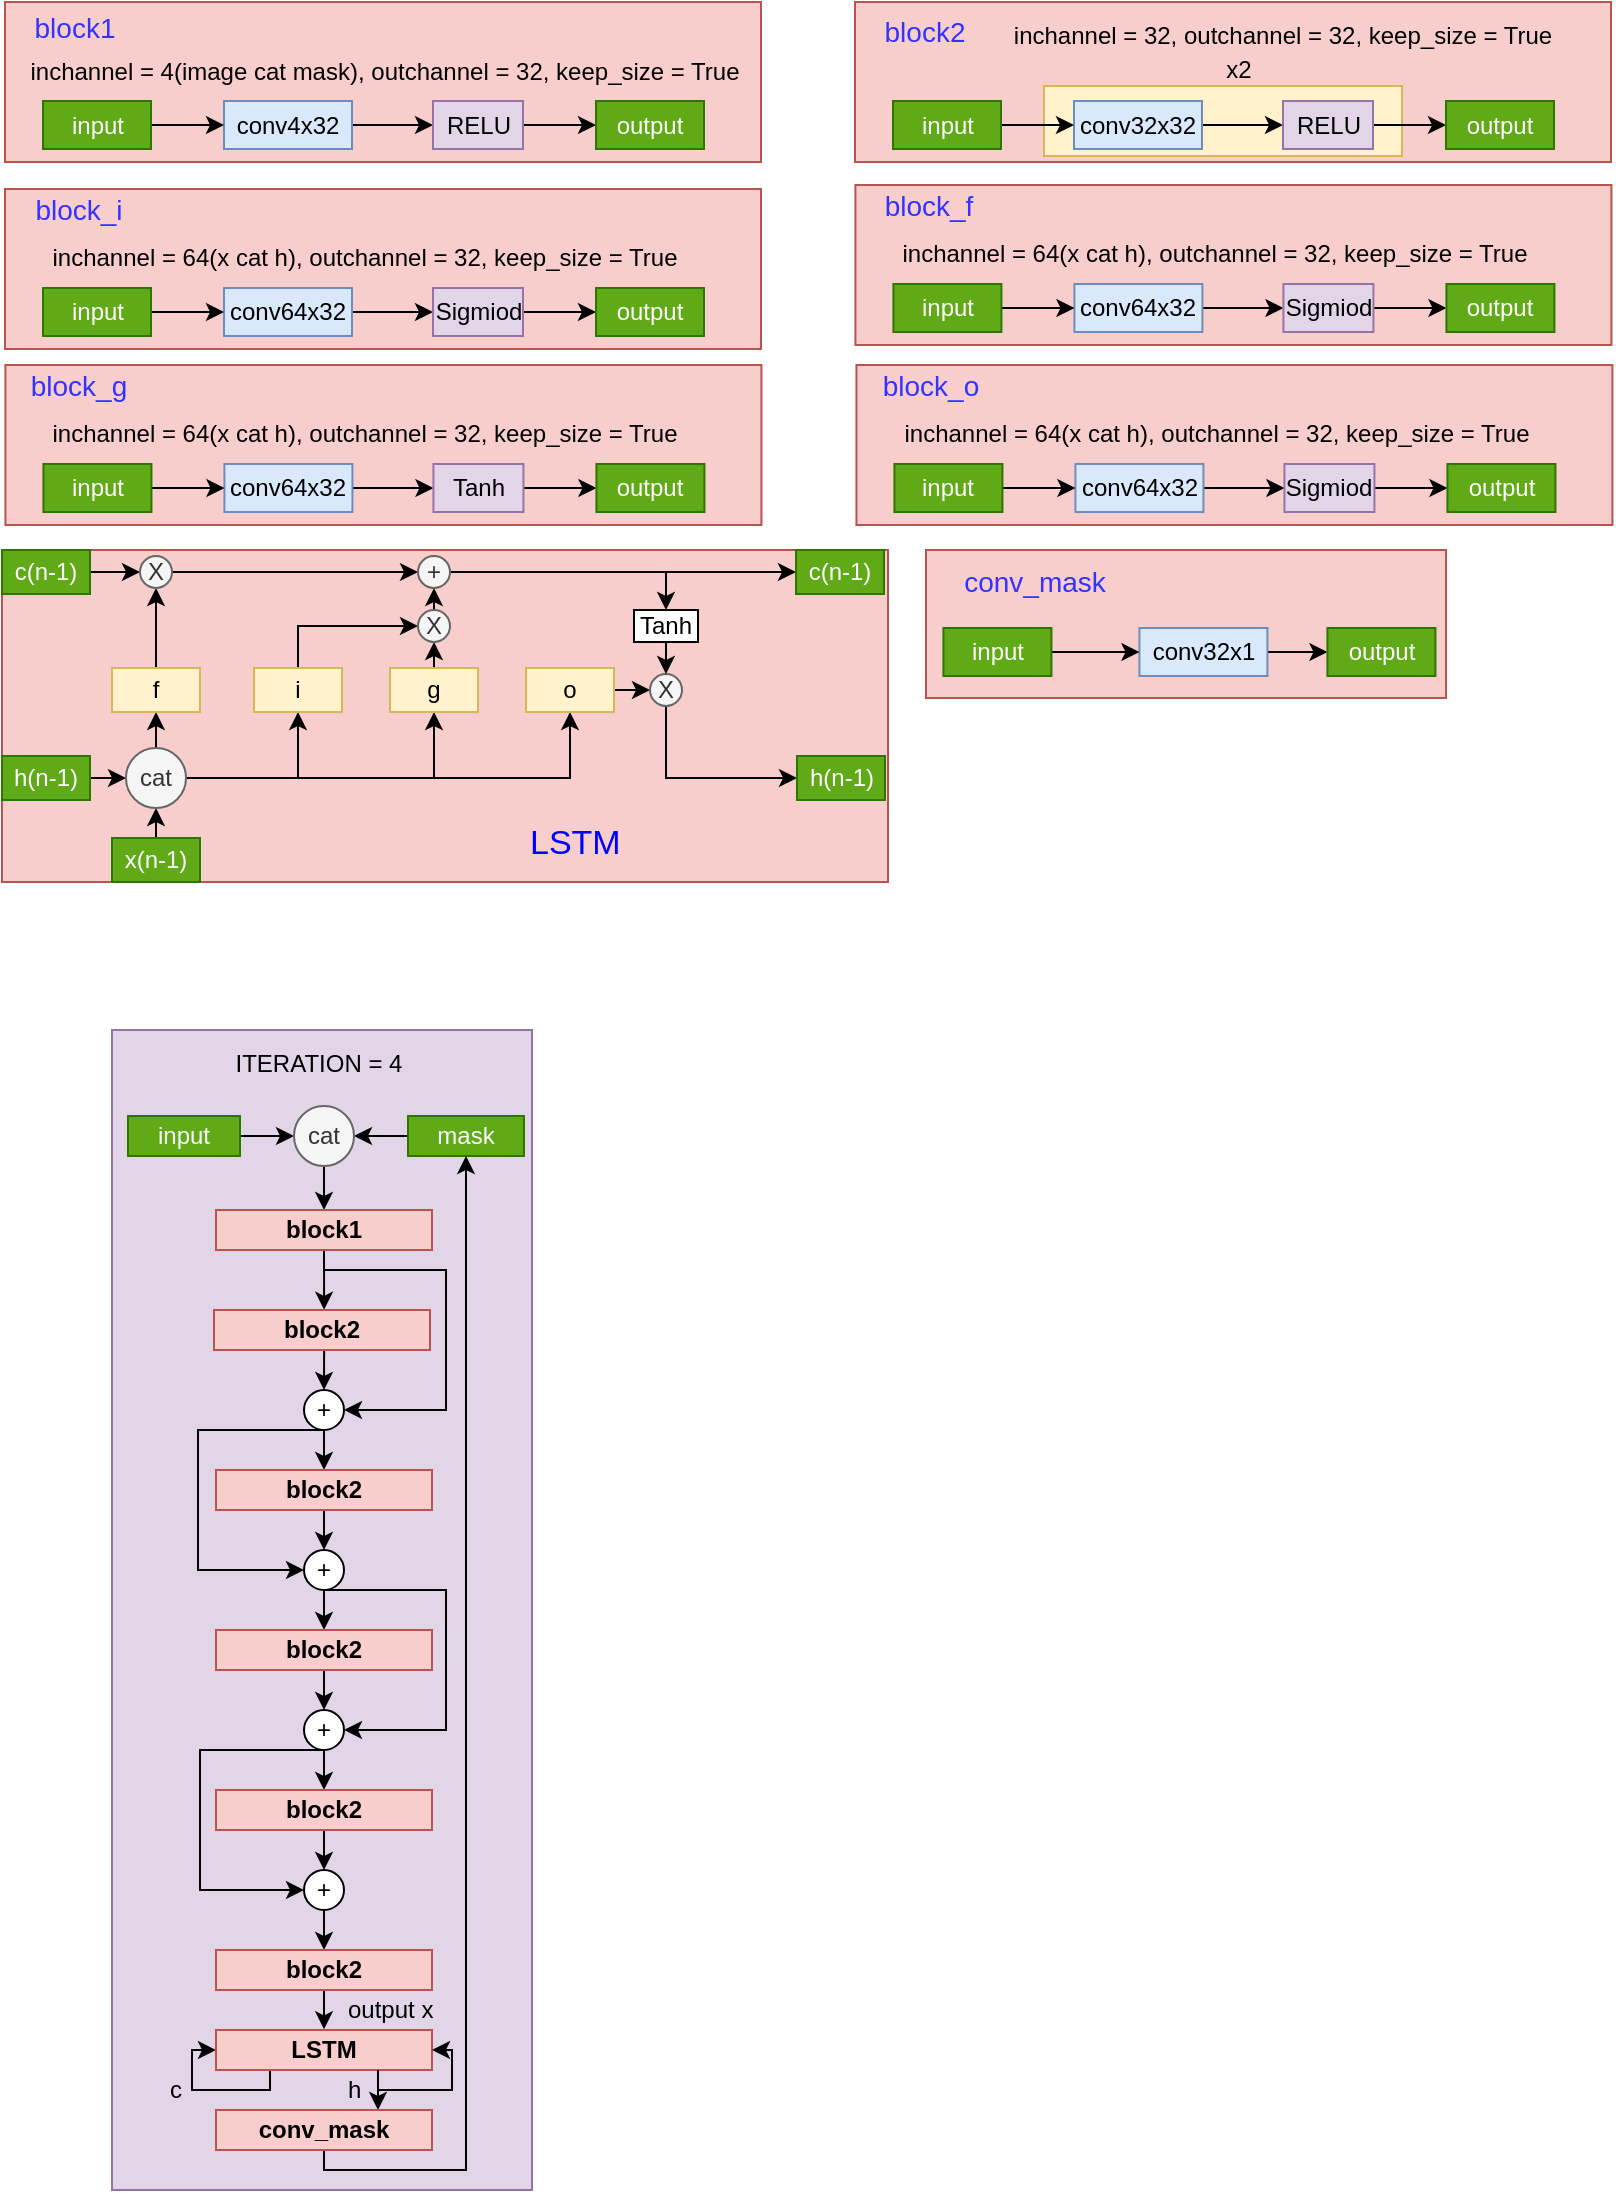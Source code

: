 <mxfile version="10.6.5" type="device"><diagram id="AkmVpFdeQdJ9Oc2qJVbx" name="Page-1"><mxGraphModel dx="978" dy="574" grid="1" gridSize="10" guides="1" tooltips="1" connect="1" arrows="1" fold="1" page="1" pageScale="1" pageWidth="827" pageHeight="1169" math="0" shadow="0"><root><mxCell id="0"/><mxCell id="1" parent="0"/><mxCell id="1NcVT73g2k95CHT7uFsf-408" value="" style="rounded=0;whiteSpace=wrap;html=1;fillColor=#e1d5e7;strokeColor=#9673a6;" vertex="1" parent="1"><mxGeometry x="63" y="520" width="210" height="580" as="geometry"/></mxCell><mxCell id="1NcVT73g2k95CHT7uFsf-97" value="" style="rounded=0;whiteSpace=wrap;html=1;fillColor=#f8cecc;strokeColor=#b85450;" vertex="1" parent="1"><mxGeometry x="434.5" y="6" width="378" height="80" as="geometry"/></mxCell><mxCell id="1NcVT73g2k95CHT7uFsf-107" value="" style="rounded=0;whiteSpace=wrap;html=1;fillColor=#fff2cc;strokeColor=#d6b656;" vertex="1" parent="1"><mxGeometry x="529" y="48" width="179" height="35" as="geometry"/></mxCell><mxCell id="1NcVT73g2k95CHT7uFsf-9" value="" style="rounded=0;whiteSpace=wrap;html=1;fillColor=#f8cecc;strokeColor=#b85450;" vertex="1" parent="1"><mxGeometry x="9.5" y="6" width="378" height="80" as="geometry"/></mxCell><mxCell id="1NcVT73g2k95CHT7uFsf-96" style="edgeStyle=orthogonalEdgeStyle;rounded=0;orthogonalLoop=1;jettySize=auto;html=1;exitX=1;exitY=0.5;exitDx=0;exitDy=0;entryX=0;entryY=0.5;entryDx=0;entryDy=0;" edge="1" parent="1" source="1NcVT73g2k95CHT7uFsf-2" target="1NcVT73g2k95CHT7uFsf-3"><mxGeometry relative="1" as="geometry"/></mxCell><mxCell id="1NcVT73g2k95CHT7uFsf-2" value="conv4x32" style="rounded=0;whiteSpace=wrap;html=1;fillColor=#dae8fc;strokeColor=#6c8ebf;" vertex="1" parent="1"><mxGeometry x="119" y="55.5" width="64" height="24" as="geometry"/></mxCell><mxCell id="1NcVT73g2k95CHT7uFsf-94" style="edgeStyle=orthogonalEdgeStyle;rounded=0;orthogonalLoop=1;jettySize=auto;html=1;exitX=1;exitY=0.5;exitDx=0;exitDy=0;entryX=0;entryY=0.5;entryDx=0;entryDy=0;" edge="1" parent="1" source="1NcVT73g2k95CHT7uFsf-3" target="1NcVT73g2k95CHT7uFsf-93"><mxGeometry relative="1" as="geometry"/></mxCell><mxCell id="1NcVT73g2k95CHT7uFsf-3" value="RELU" style="rounded=0;whiteSpace=wrap;html=1;fillColor=#e1d5e7;strokeColor=#9673a6;" vertex="1" parent="1"><mxGeometry x="223.5" y="55.5" width="45" height="24" as="geometry"/></mxCell><mxCell id="1NcVT73g2k95CHT7uFsf-6" style="edgeStyle=orthogonalEdgeStyle;rounded=0;orthogonalLoop=1;jettySize=auto;html=1;exitX=1;exitY=0.5;exitDx=0;exitDy=0;entryX=0;entryY=0.5;entryDx=0;entryDy=0;" edge="1" parent="1" source="1NcVT73g2k95CHT7uFsf-4" target="1NcVT73g2k95CHT7uFsf-2"><mxGeometry relative="1" as="geometry"/></mxCell><mxCell id="1NcVT73g2k95CHT7uFsf-4" value="input" style="rounded=0;whiteSpace=wrap;html=1;fillColor=#60a917;strokeColor=#2D7600;fontColor=#ffffff;" vertex="1" parent="1"><mxGeometry x="28.5" y="55.5" width="54" height="24" as="geometry"/></mxCell><mxCell id="1NcVT73g2k95CHT7uFsf-10" value="inchannel = 4(image cat mask), outchannel = 32, keep_size = True" style="text;html=1;resizable=0;autosize=1;align=center;verticalAlign=middle;points=[];fillColor=none;strokeColor=none;rounded=0;" vertex="1" parent="1"><mxGeometry x="13.5" y="30.5" width="370" height="20" as="geometry"/></mxCell><mxCell id="1NcVT73g2k95CHT7uFsf-11" value="&lt;font style=&quot;font-size: 14px&quot; color=&quot;#3333ff&quot;&gt;block1&lt;/font&gt;" style="text;html=1;resizable=0;autosize=1;align=center;verticalAlign=middle;points=[];fillColor=none;strokeColor=none;rounded=0;" vertex="1" parent="1"><mxGeometry x="13.5" y="9" width="60" height="20" as="geometry"/></mxCell><mxCell id="1NcVT73g2k95CHT7uFsf-38" value="inchannel = 32, outchannel = 32, keep_size = True" style="text;html=1;resizable=0;autosize=1;align=center;verticalAlign=middle;points=[];fillColor=none;strokeColor=none;rounded=0;" vertex="1" parent="1"><mxGeometry x="507.5" y="12.5" width="280" height="20" as="geometry"/></mxCell><mxCell id="1NcVT73g2k95CHT7uFsf-49" style="edgeStyle=orthogonalEdgeStyle;rounded=0;orthogonalLoop=1;jettySize=auto;html=1;exitX=1;exitY=0.5;exitDx=0;exitDy=0;entryX=0;entryY=0.5;entryDx=0;entryDy=0;" edge="1" parent="1" source="1NcVT73g2k95CHT7uFsf-39" target="1NcVT73g2k95CHT7uFsf-41"><mxGeometry relative="1" as="geometry"/></mxCell><mxCell id="1NcVT73g2k95CHT7uFsf-39" value="input" style="rounded=0;whiteSpace=wrap;html=1;fillColor=#60a917;strokeColor=#2D7600;fontColor=#ffffff;" vertex="1" parent="1"><mxGeometry x="71" y="563" width="56" height="20" as="geometry"/></mxCell><mxCell id="1NcVT73g2k95CHT7uFsf-50" style="edgeStyle=orthogonalEdgeStyle;rounded=0;orthogonalLoop=1;jettySize=auto;html=1;exitX=0;exitY=0.5;exitDx=0;exitDy=0;entryX=1;entryY=0.5;entryDx=0;entryDy=0;" edge="1" parent="1" source="1NcVT73g2k95CHT7uFsf-40" target="1NcVT73g2k95CHT7uFsf-41"><mxGeometry relative="1" as="geometry"/></mxCell><mxCell id="1NcVT73g2k95CHT7uFsf-40" value="mask" style="rounded=0;whiteSpace=wrap;html=1;fillColor=#60a917;strokeColor=#2D7600;fontColor=#ffffff;" vertex="1" parent="1"><mxGeometry x="211" y="563" width="58" height="20" as="geometry"/></mxCell><mxCell id="1NcVT73g2k95CHT7uFsf-164" style="edgeStyle=orthogonalEdgeStyle;rounded=0;orthogonalLoop=1;jettySize=auto;html=1;exitX=0.5;exitY=1;exitDx=0;exitDy=0;entryX=0.5;entryY=0;entryDx=0;entryDy=0;" edge="1" parent="1" source="1NcVT73g2k95CHT7uFsf-41" target="1NcVT73g2k95CHT7uFsf-389"><mxGeometry relative="1" as="geometry"><mxPoint x="169.056" y="611" as="targetPoint"/></mxGeometry></mxCell><mxCell id="1NcVT73g2k95CHT7uFsf-41" value="cat" style="ellipse;whiteSpace=wrap;html=1;aspect=fixed;fillColor=#f5f5f5;strokeColor=#666666;fontColor=#333333;" vertex="1" parent="1"><mxGeometry x="154" y="558" width="30" height="30" as="geometry"/></mxCell><mxCell id="1NcVT73g2k95CHT7uFsf-77" style="edgeStyle=orthogonalEdgeStyle;rounded=0;orthogonalLoop=1;jettySize=auto;html=1;entryX=0;entryY=0.5;entryDx=0;entryDy=0;" edge="1" parent="1" target="1NcVT73g2k95CHT7uFsf-67"><mxGeometry relative="1" as="geometry"><mxPoint x="169" y="720" as="sourcePoint"/><Array as="points"><mxPoint x="106" y="720"/><mxPoint x="106" y="790"/></Array></mxGeometry></mxCell><mxCell id="1NcVT73g2k95CHT7uFsf-202" style="edgeStyle=orthogonalEdgeStyle;rounded=0;orthogonalLoop=1;jettySize=auto;html=1;exitX=0.5;exitY=1;exitDx=0;exitDy=0;entryX=0.5;entryY=0;entryDx=0;entryDy=0;" edge="1" parent="1" source="1NcVT73g2k95CHT7uFsf-61"><mxGeometry relative="1" as="geometry"><mxPoint x="169" y="740" as="targetPoint"/><Array as="points"><mxPoint x="169" y="720"/><mxPoint x="169" y="720"/></Array></mxGeometry></mxCell><mxCell id="1NcVT73g2k95CHT7uFsf-61" value="+" style="ellipse;whiteSpace=wrap;html=1;aspect=fixed;" vertex="1" parent="1"><mxGeometry x="159" y="700" width="20" height="20" as="geometry"/></mxCell><mxCell id="1NcVT73g2k95CHT7uFsf-78" style="edgeStyle=orthogonalEdgeStyle;rounded=0;orthogonalLoop=1;jettySize=auto;html=1;entryX=1;entryY=0.5;entryDx=0;entryDy=0;" edge="1" parent="1" target="1NcVT73g2k95CHT7uFsf-74"><mxGeometry relative="1" as="geometry"><mxPoint x="169" y="810" as="sourcePoint"/><Array as="points"><mxPoint x="169" y="800"/><mxPoint x="230" y="800"/><mxPoint x="230" y="870"/></Array></mxGeometry></mxCell><mxCell id="1NcVT73g2k95CHT7uFsf-216" style="edgeStyle=orthogonalEdgeStyle;rounded=0;orthogonalLoop=1;jettySize=auto;html=1;exitX=0.5;exitY=1;exitDx=0;exitDy=0;entryX=0.5;entryY=0;entryDx=0;entryDy=0;" edge="1" parent="1" source="1NcVT73g2k95CHT7uFsf-67"><mxGeometry relative="1" as="geometry"><mxPoint x="169" y="820" as="targetPoint"/></mxGeometry></mxCell><mxCell id="1NcVT73g2k95CHT7uFsf-67" value="+" style="ellipse;whiteSpace=wrap;html=1;aspect=fixed;" vertex="1" parent="1"><mxGeometry x="159" y="780" width="20" height="20" as="geometry"/></mxCell><mxCell id="1NcVT73g2k95CHT7uFsf-83" style="edgeStyle=orthogonalEdgeStyle;rounded=0;orthogonalLoop=1;jettySize=auto;html=1;exitX=0.5;exitY=1;exitDx=0;exitDy=0;entryX=0;entryY=0.5;entryDx=0;entryDy=0;" edge="1" parent="1" source="1NcVT73g2k95CHT7uFsf-74" target="1NcVT73g2k95CHT7uFsf-81"><mxGeometry relative="1" as="geometry"><Array as="points"><mxPoint x="107" y="880"/><mxPoint x="107" y="950"/></Array></mxGeometry></mxCell><mxCell id="1NcVT73g2k95CHT7uFsf-230" style="edgeStyle=orthogonalEdgeStyle;rounded=0;orthogonalLoop=1;jettySize=auto;html=1;exitX=0.5;exitY=1;exitDx=0;exitDy=0;entryX=0.5;entryY=0;entryDx=0;entryDy=0;" edge="1" parent="1" source="1NcVT73g2k95CHT7uFsf-74"><mxGeometry relative="1" as="geometry"><mxPoint x="169" y="900" as="targetPoint"/></mxGeometry></mxCell><mxCell id="1NcVT73g2k95CHT7uFsf-74" value="+" style="ellipse;whiteSpace=wrap;html=1;aspect=fixed;" vertex="1" parent="1"><mxGeometry x="159" y="860" width="20" height="20" as="geometry"/></mxCell><mxCell id="1NcVT73g2k95CHT7uFsf-244" style="edgeStyle=orthogonalEdgeStyle;rounded=0;orthogonalLoop=1;jettySize=auto;html=1;exitX=0.5;exitY=1;exitDx=0;exitDy=0;entryX=0.5;entryY=0;entryDx=0;entryDy=0;" edge="1" parent="1" source="1NcVT73g2k95CHT7uFsf-81"><mxGeometry relative="1" as="geometry"><mxPoint x="169" y="980" as="targetPoint"/></mxGeometry></mxCell><mxCell id="1NcVT73g2k95CHT7uFsf-81" value="+" style="ellipse;whiteSpace=wrap;html=1;aspect=fixed;" vertex="1" parent="1"><mxGeometry x="159" y="940" width="20" height="20" as="geometry"/></mxCell><mxCell id="1NcVT73g2k95CHT7uFsf-84" value="" style="rounded=0;whiteSpace=wrap;html=1;fillColor=#f8cecc;strokeColor=#b85450;" vertex="1" parent="1"><mxGeometry x="8" y="280" width="443" height="166" as="geometry"/></mxCell><mxCell id="1NcVT73g2k95CHT7uFsf-266" style="edgeStyle=orthogonalEdgeStyle;rounded=0;orthogonalLoop=1;jettySize=auto;html=1;exitX=0.5;exitY=0;exitDx=0;exitDy=0;entryX=0.5;entryY=1;entryDx=0;entryDy=0;" edge="1" parent="1" source="1NcVT73g2k95CHT7uFsf-85" target="1NcVT73g2k95CHT7uFsf-264"><mxGeometry relative="1" as="geometry"/></mxCell><mxCell id="1NcVT73g2k95CHT7uFsf-85" value="x(n-1)" style="rounded=0;whiteSpace=wrap;html=1;fillColor=#60a917;strokeColor=#2D7600;fontColor=#ffffff;" vertex="1" parent="1"><mxGeometry x="63" y="424" width="44" height="22" as="geometry"/></mxCell><mxCell id="1NcVT73g2k95CHT7uFsf-265" style="edgeStyle=orthogonalEdgeStyle;rounded=0;orthogonalLoop=1;jettySize=auto;html=1;exitX=1;exitY=0.5;exitDx=0;exitDy=0;entryX=0;entryY=0.5;entryDx=0;entryDy=0;" edge="1" parent="1" source="1NcVT73g2k95CHT7uFsf-87" target="1NcVT73g2k95CHT7uFsf-264"><mxGeometry relative="1" as="geometry"/></mxCell><mxCell id="1NcVT73g2k95CHT7uFsf-87" value="h(n-1)" style="rounded=0;whiteSpace=wrap;html=1;fillColor=#60a917;strokeColor=#2D7600;fontColor=#ffffff;" vertex="1" parent="1"><mxGeometry x="8" y="383" width="44" height="22" as="geometry"/></mxCell><mxCell id="1NcVT73g2k95CHT7uFsf-91" value="x2" style="text;html=1;resizable=0;autosize=1;align=center;verticalAlign=middle;points=[];fillColor=none;strokeColor=none;rounded=0;" vertex="1" parent="1"><mxGeometry x="610.5" y="30.373" width="30" height="20" as="geometry"/></mxCell><mxCell id="1NcVT73g2k95CHT7uFsf-93" value="output" style="rounded=0;whiteSpace=wrap;html=1;fillColor=#60a917;strokeColor=#2D7600;fontColor=#ffffff;" vertex="1" parent="1"><mxGeometry x="305" y="55.5" width="54" height="24" as="geometry"/></mxCell><mxCell id="1NcVT73g2k95CHT7uFsf-98" style="edgeStyle=orthogonalEdgeStyle;rounded=0;orthogonalLoop=1;jettySize=auto;html=1;exitX=1;exitY=0.5;exitDx=0;exitDy=0;entryX=0;entryY=0.5;entryDx=0;entryDy=0;" edge="1" parent="1" source="1NcVT73g2k95CHT7uFsf-99" target="1NcVT73g2k95CHT7uFsf-101"><mxGeometry relative="1" as="geometry"/></mxCell><mxCell id="1NcVT73g2k95CHT7uFsf-99" value="conv32x32" style="rounded=0;whiteSpace=wrap;html=1;fillColor=#dae8fc;strokeColor=#6c8ebf;" vertex="1" parent="1"><mxGeometry x="544" y="55.5" width="64" height="24" as="geometry"/></mxCell><mxCell id="1NcVT73g2k95CHT7uFsf-100" style="edgeStyle=orthogonalEdgeStyle;rounded=0;orthogonalLoop=1;jettySize=auto;html=1;exitX=1;exitY=0.5;exitDx=0;exitDy=0;entryX=0;entryY=0.5;entryDx=0;entryDy=0;" edge="1" parent="1" source="1NcVT73g2k95CHT7uFsf-101" target="1NcVT73g2k95CHT7uFsf-106"><mxGeometry relative="1" as="geometry"/></mxCell><mxCell id="1NcVT73g2k95CHT7uFsf-101" value="RELU" style="rounded=0;whiteSpace=wrap;html=1;fillColor=#e1d5e7;strokeColor=#9673a6;" vertex="1" parent="1"><mxGeometry x="648.5" y="55.5" width="45" height="24" as="geometry"/></mxCell><mxCell id="1NcVT73g2k95CHT7uFsf-102" style="edgeStyle=orthogonalEdgeStyle;rounded=0;orthogonalLoop=1;jettySize=auto;html=1;exitX=1;exitY=0.5;exitDx=0;exitDy=0;entryX=0;entryY=0.5;entryDx=0;entryDy=0;" edge="1" parent="1" source="1NcVT73g2k95CHT7uFsf-103" target="1NcVT73g2k95CHT7uFsf-99"><mxGeometry relative="1" as="geometry"/></mxCell><mxCell id="1NcVT73g2k95CHT7uFsf-103" value="input" style="rounded=0;whiteSpace=wrap;html=1;fillColor=#60a917;strokeColor=#2D7600;fontColor=#ffffff;" vertex="1" parent="1"><mxGeometry x="453.5" y="55.5" width="54" height="24" as="geometry"/></mxCell><mxCell id="1NcVT73g2k95CHT7uFsf-105" value="&lt;font style=&quot;font-size: 14px&quot; color=&quot;#3333ff&quot;&gt;block2&lt;/font&gt;" style="text;html=1;resizable=0;autosize=1;align=center;verticalAlign=middle;points=[];fillColor=none;strokeColor=none;rounded=0;" vertex="1" parent="1"><mxGeometry x="438.5" y="10.5" width="60" height="20" as="geometry"/></mxCell><mxCell id="1NcVT73g2k95CHT7uFsf-106" value="output" style="rounded=0;whiteSpace=wrap;html=1;fillColor=#60a917;strokeColor=#2D7600;fontColor=#ffffff;" vertex="1" parent="1"><mxGeometry x="730" y="55.5" width="54" height="24" as="geometry"/></mxCell><mxCell id="1NcVT73g2k95CHT7uFsf-108" value="" style="rounded=0;whiteSpace=wrap;html=1;fillColor=#f8cecc;strokeColor=#b85450;" vertex="1" parent="1"><mxGeometry x="9.5" y="99.5" width="378" height="80" as="geometry"/></mxCell><mxCell id="1NcVT73g2k95CHT7uFsf-109" style="edgeStyle=orthogonalEdgeStyle;rounded=0;orthogonalLoop=1;jettySize=auto;html=1;exitX=1;exitY=0.5;exitDx=0;exitDy=0;entryX=0;entryY=0.5;entryDx=0;entryDy=0;" edge="1" parent="1" source="1NcVT73g2k95CHT7uFsf-110" target="1NcVT73g2k95CHT7uFsf-112"><mxGeometry relative="1" as="geometry"/></mxCell><mxCell id="1NcVT73g2k95CHT7uFsf-110" value="conv64x32" style="rounded=0;whiteSpace=wrap;html=1;fillColor=#dae8fc;strokeColor=#6c8ebf;" vertex="1" parent="1"><mxGeometry x="119" y="149" width="64" height="24" as="geometry"/></mxCell><mxCell id="1NcVT73g2k95CHT7uFsf-111" style="edgeStyle=orthogonalEdgeStyle;rounded=0;orthogonalLoop=1;jettySize=auto;html=1;exitX=1;exitY=0.5;exitDx=0;exitDy=0;entryX=0;entryY=0.5;entryDx=0;entryDy=0;" edge="1" parent="1" source="1NcVT73g2k95CHT7uFsf-112" target="1NcVT73g2k95CHT7uFsf-117"><mxGeometry relative="1" as="geometry"/></mxCell><mxCell id="1NcVT73g2k95CHT7uFsf-112" value="Sigmiod" style="rounded=0;whiteSpace=wrap;html=1;fillColor=#e1d5e7;strokeColor=#9673a6;" vertex="1" parent="1"><mxGeometry x="223.5" y="149" width="45" height="24" as="geometry"/></mxCell><mxCell id="1NcVT73g2k95CHT7uFsf-113" style="edgeStyle=orthogonalEdgeStyle;rounded=0;orthogonalLoop=1;jettySize=auto;html=1;exitX=1;exitY=0.5;exitDx=0;exitDy=0;entryX=0;entryY=0.5;entryDx=0;entryDy=0;" edge="1" parent="1" source="1NcVT73g2k95CHT7uFsf-114" target="1NcVT73g2k95CHT7uFsf-110"><mxGeometry relative="1" as="geometry"/></mxCell><mxCell id="1NcVT73g2k95CHT7uFsf-114" value="input" style="rounded=0;whiteSpace=wrap;html=1;fillColor=#60a917;strokeColor=#2D7600;fontColor=#ffffff;" vertex="1" parent="1"><mxGeometry x="28.5" y="149" width="54" height="24" as="geometry"/></mxCell><mxCell id="1NcVT73g2k95CHT7uFsf-115" value="inchannel = 64(x cat h), outchannel = 32, keep_size = True" style="text;html=1;resizable=0;autosize=1;align=center;verticalAlign=middle;points=[];fillColor=none;strokeColor=none;rounded=0;" vertex="1" parent="1"><mxGeometry x="24" y="124" width="330" height="20" as="geometry"/></mxCell><mxCell id="1NcVT73g2k95CHT7uFsf-116" value="&lt;font color=&quot;#3333ff&quot;&gt;&lt;span style=&quot;font-size: 14px&quot;&gt;block_i&lt;/span&gt;&lt;/font&gt;" style="text;html=1;resizable=0;autosize=1;align=center;verticalAlign=middle;points=[];fillColor=none;strokeColor=none;rounded=0;" vertex="1" parent="1"><mxGeometry x="16" y="99.5" width="60" height="20" as="geometry"/></mxCell><mxCell id="1NcVT73g2k95CHT7uFsf-117" value="output" style="rounded=0;whiteSpace=wrap;html=1;fillColor=#60a917;strokeColor=#2D7600;fontColor=#ffffff;" vertex="1" parent="1"><mxGeometry x="305" y="149" width="54" height="24" as="geometry"/></mxCell><mxCell id="1NcVT73g2k95CHT7uFsf-118" value="" style="rounded=0;whiteSpace=wrap;html=1;fillColor=#f8cecc;strokeColor=#b85450;" vertex="1" parent="1"><mxGeometry x="434.713" y="97.5" width="378" height="80" as="geometry"/></mxCell><mxCell id="1NcVT73g2k95CHT7uFsf-119" style="edgeStyle=orthogonalEdgeStyle;rounded=0;orthogonalLoop=1;jettySize=auto;html=1;exitX=1;exitY=0.5;exitDx=0;exitDy=0;entryX=0;entryY=0.5;entryDx=0;entryDy=0;" edge="1" parent="1" source="1NcVT73g2k95CHT7uFsf-120" target="1NcVT73g2k95CHT7uFsf-122"><mxGeometry relative="1" as="geometry"/></mxCell><mxCell id="1NcVT73g2k95CHT7uFsf-120" value="conv64x32" style="rounded=0;whiteSpace=wrap;html=1;fillColor=#dae8fc;strokeColor=#6c8ebf;" vertex="1" parent="1"><mxGeometry x="544.213" y="147" width="64" height="24" as="geometry"/></mxCell><mxCell id="1NcVT73g2k95CHT7uFsf-121" style="edgeStyle=orthogonalEdgeStyle;rounded=0;orthogonalLoop=1;jettySize=auto;html=1;exitX=1;exitY=0.5;exitDx=0;exitDy=0;entryX=0;entryY=0.5;entryDx=0;entryDy=0;" edge="1" parent="1" source="1NcVT73g2k95CHT7uFsf-122" target="1NcVT73g2k95CHT7uFsf-127"><mxGeometry relative="1" as="geometry"/></mxCell><mxCell id="1NcVT73g2k95CHT7uFsf-122" value="Sigmiod" style="rounded=0;whiteSpace=wrap;html=1;fillColor=#e1d5e7;strokeColor=#9673a6;" vertex="1" parent="1"><mxGeometry x="648.713" y="147" width="45" height="24" as="geometry"/></mxCell><mxCell id="1NcVT73g2k95CHT7uFsf-123" style="edgeStyle=orthogonalEdgeStyle;rounded=0;orthogonalLoop=1;jettySize=auto;html=1;exitX=1;exitY=0.5;exitDx=0;exitDy=0;entryX=0;entryY=0.5;entryDx=0;entryDy=0;" edge="1" parent="1" source="1NcVT73g2k95CHT7uFsf-124" target="1NcVT73g2k95CHT7uFsf-120"><mxGeometry relative="1" as="geometry"/></mxCell><mxCell id="1NcVT73g2k95CHT7uFsf-124" value="input" style="rounded=0;whiteSpace=wrap;html=1;fillColor=#60a917;strokeColor=#2D7600;fontColor=#ffffff;" vertex="1" parent="1"><mxGeometry x="453.713" y="147" width="54" height="24" as="geometry"/></mxCell><mxCell id="1NcVT73g2k95CHT7uFsf-125" value="inchannel = 64(x cat h), outchannel = 32, keep_size = True" style="text;html=1;resizable=0;autosize=1;align=center;verticalAlign=middle;points=[];fillColor=none;strokeColor=none;rounded=0;" vertex="1" parent="1"><mxGeometry x="449.213" y="122" width="330" height="20" as="geometry"/></mxCell><mxCell id="1NcVT73g2k95CHT7uFsf-126" value="&lt;font color=&quot;#3333ff&quot;&gt;&lt;span style=&quot;font-size: 14px&quot;&gt;block_f&lt;/span&gt;&lt;/font&gt;" style="text;html=1;resizable=0;autosize=1;align=center;verticalAlign=middle;points=[];fillColor=none;strokeColor=none;rounded=0;" vertex="1" parent="1"><mxGeometry x="441.213" y="97.5" width="60" height="20" as="geometry"/></mxCell><mxCell id="1NcVT73g2k95CHT7uFsf-127" value="output" style="rounded=0;whiteSpace=wrap;html=1;fillColor=#60a917;strokeColor=#2D7600;fontColor=#ffffff;" vertex="1" parent="1"><mxGeometry x="730.213" y="147" width="54" height="24" as="geometry"/></mxCell><mxCell id="1NcVT73g2k95CHT7uFsf-128" value="" style="rounded=0;whiteSpace=wrap;html=1;fillColor=#f8cecc;strokeColor=#b85450;" vertex="1" parent="1"><mxGeometry x="9.713" y="187.5" width="378" height="80" as="geometry"/></mxCell><mxCell id="1NcVT73g2k95CHT7uFsf-129" style="edgeStyle=orthogonalEdgeStyle;rounded=0;orthogonalLoop=1;jettySize=auto;html=1;exitX=1;exitY=0.5;exitDx=0;exitDy=0;entryX=0;entryY=0.5;entryDx=0;entryDy=0;" edge="1" parent="1" source="1NcVT73g2k95CHT7uFsf-130" target="1NcVT73g2k95CHT7uFsf-132"><mxGeometry relative="1" as="geometry"/></mxCell><mxCell id="1NcVT73g2k95CHT7uFsf-130" value="conv64x32" style="rounded=0;whiteSpace=wrap;html=1;fillColor=#dae8fc;strokeColor=#6c8ebf;" vertex="1" parent="1"><mxGeometry x="119.213" y="237" width="64" height="24" as="geometry"/></mxCell><mxCell id="1NcVT73g2k95CHT7uFsf-131" style="edgeStyle=orthogonalEdgeStyle;rounded=0;orthogonalLoop=1;jettySize=auto;html=1;exitX=1;exitY=0.5;exitDx=0;exitDy=0;entryX=0;entryY=0.5;entryDx=0;entryDy=0;" edge="1" parent="1" source="1NcVT73g2k95CHT7uFsf-132" target="1NcVT73g2k95CHT7uFsf-137"><mxGeometry relative="1" as="geometry"/></mxCell><mxCell id="1NcVT73g2k95CHT7uFsf-132" value="Tanh" style="rounded=0;whiteSpace=wrap;html=1;fillColor=#e1d5e7;strokeColor=#9673a6;" vertex="1" parent="1"><mxGeometry x="223.713" y="237" width="45" height="24" as="geometry"/></mxCell><mxCell id="1NcVT73g2k95CHT7uFsf-133" style="edgeStyle=orthogonalEdgeStyle;rounded=0;orthogonalLoop=1;jettySize=auto;html=1;exitX=1;exitY=0.5;exitDx=0;exitDy=0;entryX=0;entryY=0.5;entryDx=0;entryDy=0;" edge="1" parent="1" source="1NcVT73g2k95CHT7uFsf-134" target="1NcVT73g2k95CHT7uFsf-130"><mxGeometry relative="1" as="geometry"/></mxCell><mxCell id="1NcVT73g2k95CHT7uFsf-134" value="input" style="rounded=0;whiteSpace=wrap;html=1;fillColor=#60a917;strokeColor=#2D7600;fontColor=#ffffff;" vertex="1" parent="1"><mxGeometry x="28.713" y="237" width="54" height="24" as="geometry"/></mxCell><mxCell id="1NcVT73g2k95CHT7uFsf-135" value="inchannel = 64(x cat h), outchannel = 32, keep_size = True" style="text;html=1;resizable=0;autosize=1;align=center;verticalAlign=middle;points=[];fillColor=none;strokeColor=none;rounded=0;" vertex="1" parent="1"><mxGeometry x="24.213" y="212" width="330" height="20" as="geometry"/></mxCell><mxCell id="1NcVT73g2k95CHT7uFsf-136" value="&lt;font color=&quot;#3333ff&quot;&gt;&lt;span style=&quot;font-size: 14px&quot;&gt;block_g&lt;/span&gt;&lt;/font&gt;" style="text;html=1;resizable=0;autosize=1;align=center;verticalAlign=middle;points=[];fillColor=none;strokeColor=none;rounded=0;" vertex="1" parent="1"><mxGeometry x="16.213" y="187.5" width="60" height="20" as="geometry"/></mxCell><mxCell id="1NcVT73g2k95CHT7uFsf-137" value="output" style="rounded=0;whiteSpace=wrap;html=1;fillColor=#60a917;strokeColor=#2D7600;fontColor=#ffffff;" vertex="1" parent="1"><mxGeometry x="305.213" y="237" width="54" height="24" as="geometry"/></mxCell><mxCell id="1NcVT73g2k95CHT7uFsf-138" value="" style="rounded=0;whiteSpace=wrap;html=1;fillColor=#f8cecc;strokeColor=#b85450;" vertex="1" parent="1"><mxGeometry x="435.213" y="187.5" width="378" height="80" as="geometry"/></mxCell><mxCell id="1NcVT73g2k95CHT7uFsf-139" style="edgeStyle=orthogonalEdgeStyle;rounded=0;orthogonalLoop=1;jettySize=auto;html=1;exitX=1;exitY=0.5;exitDx=0;exitDy=0;entryX=0;entryY=0.5;entryDx=0;entryDy=0;" edge="1" parent="1" source="1NcVT73g2k95CHT7uFsf-140" target="1NcVT73g2k95CHT7uFsf-142"><mxGeometry relative="1" as="geometry"/></mxCell><mxCell id="1NcVT73g2k95CHT7uFsf-140" value="conv64x32" style="rounded=0;whiteSpace=wrap;html=1;fillColor=#dae8fc;strokeColor=#6c8ebf;" vertex="1" parent="1"><mxGeometry x="544.713" y="237" width="64" height="24" as="geometry"/></mxCell><mxCell id="1NcVT73g2k95CHT7uFsf-141" style="edgeStyle=orthogonalEdgeStyle;rounded=0;orthogonalLoop=1;jettySize=auto;html=1;exitX=1;exitY=0.5;exitDx=0;exitDy=0;entryX=0;entryY=0.5;entryDx=0;entryDy=0;" edge="1" parent="1" source="1NcVT73g2k95CHT7uFsf-142" target="1NcVT73g2k95CHT7uFsf-147"><mxGeometry relative="1" as="geometry"/></mxCell><mxCell id="1NcVT73g2k95CHT7uFsf-142" value="Sigmiod" style="rounded=0;whiteSpace=wrap;html=1;fillColor=#e1d5e7;strokeColor=#9673a6;" vertex="1" parent="1"><mxGeometry x="649.213" y="237" width="45" height="24" as="geometry"/></mxCell><mxCell id="1NcVT73g2k95CHT7uFsf-143" style="edgeStyle=orthogonalEdgeStyle;rounded=0;orthogonalLoop=1;jettySize=auto;html=1;exitX=1;exitY=0.5;exitDx=0;exitDy=0;entryX=0;entryY=0.5;entryDx=0;entryDy=0;" edge="1" parent="1" source="1NcVT73g2k95CHT7uFsf-144" target="1NcVT73g2k95CHT7uFsf-140"><mxGeometry relative="1" as="geometry"/></mxCell><mxCell id="1NcVT73g2k95CHT7uFsf-144" value="input" style="rounded=0;whiteSpace=wrap;html=1;fillColor=#60a917;strokeColor=#2D7600;fontColor=#ffffff;" vertex="1" parent="1"><mxGeometry x="454.213" y="237" width="54" height="24" as="geometry"/></mxCell><mxCell id="1NcVT73g2k95CHT7uFsf-145" value="inchannel = 64(x cat h), outchannel = 32, keep_size = True" style="text;html=1;resizable=0;autosize=1;align=center;verticalAlign=middle;points=[];fillColor=none;strokeColor=none;rounded=0;" vertex="1" parent="1"><mxGeometry x="449.713" y="212" width="330" height="20" as="geometry"/></mxCell><mxCell id="1NcVT73g2k95CHT7uFsf-146" value="&lt;font color=&quot;#3333ff&quot;&gt;&lt;span style=&quot;font-size: 14px&quot;&gt;block_o&lt;/span&gt;&lt;/font&gt;" style="text;html=1;resizable=0;autosize=1;align=center;verticalAlign=middle;points=[];fillColor=none;strokeColor=none;rounded=0;" vertex="1" parent="1"><mxGeometry x="441.713" y="187.5" width="60" height="20" as="geometry"/></mxCell><mxCell id="1NcVT73g2k95CHT7uFsf-147" value="output" style="rounded=0;whiteSpace=wrap;html=1;fillColor=#60a917;strokeColor=#2D7600;fontColor=#ffffff;" vertex="1" parent="1"><mxGeometry x="730.713" y="237" width="54" height="24" as="geometry"/></mxCell><mxCell id="1NcVT73g2k95CHT7uFsf-187" style="edgeStyle=orthogonalEdgeStyle;rounded=0;orthogonalLoop=1;jettySize=auto;html=1;exitX=0.5;exitY=1;exitDx=0;exitDy=0;entryX=0.5;entryY=0;entryDx=0;entryDy=0;" edge="1" parent="1" source="1NcVT73g2k95CHT7uFsf-389"><mxGeometry relative="1" as="geometry"><mxPoint x="169.056" y="631" as="sourcePoint"/><mxPoint x="169.056" y="659.889" as="targetPoint"/></mxGeometry></mxCell><mxCell id="1NcVT73g2k95CHT7uFsf-188" style="edgeStyle=orthogonalEdgeStyle;rounded=0;orthogonalLoop=1;jettySize=auto;html=1;entryX=1;entryY=0.5;entryDx=0;entryDy=0;" edge="1" parent="1" target="1NcVT73g2k95CHT7uFsf-61"><mxGeometry relative="1" as="geometry"><mxPoint x="169" y="640" as="sourcePoint"/><Array as="points"><mxPoint x="230" y="640"/><mxPoint x="230" y="710"/></Array></mxGeometry></mxCell><mxCell id="1NcVT73g2k95CHT7uFsf-189" style="edgeStyle=orthogonalEdgeStyle;rounded=0;orthogonalLoop=1;jettySize=auto;html=1;exitX=0.5;exitY=1;exitDx=0;exitDy=0;entryX=0.5;entryY=0;entryDx=0;entryDy=0;" edge="1" parent="1" target="1NcVT73g2k95CHT7uFsf-61"><mxGeometry relative="1" as="geometry"><mxPoint x="169.056" y="679.889" as="sourcePoint"/></mxGeometry></mxCell><mxCell id="1NcVT73g2k95CHT7uFsf-203" style="edgeStyle=orthogonalEdgeStyle;rounded=0;orthogonalLoop=1;jettySize=auto;html=1;exitX=0.5;exitY=1;exitDx=0;exitDy=0;entryX=0.5;entryY=0;entryDx=0;entryDy=0;" edge="1" parent="1" target="1NcVT73g2k95CHT7uFsf-67"><mxGeometry relative="1" as="geometry"><mxPoint x="169" y="760" as="sourcePoint"/></mxGeometry></mxCell><mxCell id="1NcVT73g2k95CHT7uFsf-217" style="edgeStyle=orthogonalEdgeStyle;rounded=0;orthogonalLoop=1;jettySize=auto;html=1;exitX=0.5;exitY=1;exitDx=0;exitDy=0;entryX=0.5;entryY=0;entryDx=0;entryDy=0;" edge="1" parent="1" target="1NcVT73g2k95CHT7uFsf-74"><mxGeometry relative="1" as="geometry"><mxPoint x="169" y="840" as="sourcePoint"/></mxGeometry></mxCell><mxCell id="1NcVT73g2k95CHT7uFsf-231" style="edgeStyle=orthogonalEdgeStyle;rounded=0;orthogonalLoop=1;jettySize=auto;html=1;exitX=0.5;exitY=1;exitDx=0;exitDy=0;entryX=0.5;entryY=0;entryDx=0;entryDy=0;" edge="1" parent="1" target="1NcVT73g2k95CHT7uFsf-81"><mxGeometry relative="1" as="geometry"><mxPoint x="169" y="920" as="sourcePoint"/></mxGeometry></mxCell><mxCell id="1NcVT73g2k95CHT7uFsf-375" style="edgeStyle=orthogonalEdgeStyle;rounded=0;orthogonalLoop=1;jettySize=auto;html=1;exitX=0.5;exitY=1;exitDx=0;exitDy=0;entryX=0.5;entryY=0;entryDx=0;entryDy=0;" edge="1" parent="1"><mxGeometry relative="1" as="geometry"><mxPoint x="169" y="1000" as="sourcePoint"/><mxPoint x="169" y="1019.667" as="targetPoint"/></mxGeometry></mxCell><mxCell id="1NcVT73g2k95CHT7uFsf-272" style="edgeStyle=orthogonalEdgeStyle;rounded=0;orthogonalLoop=1;jettySize=auto;html=1;exitX=0.5;exitY=0;exitDx=0;exitDy=0;entryX=0.5;entryY=1;entryDx=0;entryDy=0;" edge="1" parent="1" source="1NcVT73g2k95CHT7uFsf-264" target="1NcVT73g2k95CHT7uFsf-268"><mxGeometry relative="1" as="geometry"/></mxCell><mxCell id="1NcVT73g2k95CHT7uFsf-273" style="edgeStyle=orthogonalEdgeStyle;rounded=0;orthogonalLoop=1;jettySize=auto;html=1;exitX=1;exitY=0.5;exitDx=0;exitDy=0;entryX=0.5;entryY=1;entryDx=0;entryDy=0;" edge="1" parent="1" source="1NcVT73g2k95CHT7uFsf-264" target="1NcVT73g2k95CHT7uFsf-267"><mxGeometry relative="1" as="geometry"><Array as="points"><mxPoint x="156" y="394"/></Array></mxGeometry></mxCell><mxCell id="1NcVT73g2k95CHT7uFsf-274" style="edgeStyle=orthogonalEdgeStyle;rounded=0;orthogonalLoop=1;jettySize=auto;html=1;exitX=1;exitY=0.5;exitDx=0;exitDy=0;entryX=0.5;entryY=1;entryDx=0;entryDy=0;" edge="1" parent="1" source="1NcVT73g2k95CHT7uFsf-264" target="1NcVT73g2k95CHT7uFsf-270"><mxGeometry relative="1" as="geometry"/></mxCell><mxCell id="1NcVT73g2k95CHT7uFsf-275" style="edgeStyle=orthogonalEdgeStyle;rounded=0;orthogonalLoop=1;jettySize=auto;html=1;exitX=1;exitY=0.5;exitDx=0;exitDy=0;entryX=0.5;entryY=1;entryDx=0;entryDy=0;" edge="1" parent="1" source="1NcVT73g2k95CHT7uFsf-264" target="1NcVT73g2k95CHT7uFsf-271"><mxGeometry relative="1" as="geometry"><Array as="points"><mxPoint x="292" y="394"/></Array></mxGeometry></mxCell><mxCell id="1NcVT73g2k95CHT7uFsf-264" value="cat" style="ellipse;whiteSpace=wrap;html=1;aspect=fixed;fillColor=#f5f5f5;strokeColor=#666666;fontColor=#333333;" vertex="1" parent="1"><mxGeometry x="70" y="379" width="30" height="30" as="geometry"/></mxCell><mxCell id="1NcVT73g2k95CHT7uFsf-283" style="edgeStyle=orthogonalEdgeStyle;rounded=0;orthogonalLoop=1;jettySize=auto;html=1;exitX=0.5;exitY=0;exitDx=0;exitDy=0;entryX=0;entryY=0.5;entryDx=0;entryDy=0;" edge="1" parent="1" source="1NcVT73g2k95CHT7uFsf-267" target="1NcVT73g2k95CHT7uFsf-281"><mxGeometry relative="1" as="geometry"/></mxCell><mxCell id="1NcVT73g2k95CHT7uFsf-267" value="i" style="rounded=0;whiteSpace=wrap;html=1;fillColor=#fff2cc;strokeColor=#d6b656;" vertex="1" parent="1"><mxGeometry x="134" y="339" width="44" height="22" as="geometry"/></mxCell><mxCell id="1NcVT73g2k95CHT7uFsf-279" style="edgeStyle=orthogonalEdgeStyle;rounded=0;orthogonalLoop=1;jettySize=auto;html=1;exitX=0.5;exitY=0;exitDx=0;exitDy=0;entryX=0.5;entryY=1;entryDx=0;entryDy=0;" edge="1" parent="1" source="1NcVT73g2k95CHT7uFsf-268" target="1NcVT73g2k95CHT7uFsf-277"><mxGeometry relative="1" as="geometry"/></mxCell><mxCell id="1NcVT73g2k95CHT7uFsf-268" value="f" style="rounded=0;whiteSpace=wrap;html=1;fillColor=#fff2cc;strokeColor=#d6b656;" vertex="1" parent="1"><mxGeometry x="63" y="339" width="44" height="22" as="geometry"/></mxCell><mxCell id="1NcVT73g2k95CHT7uFsf-282" style="edgeStyle=orthogonalEdgeStyle;rounded=0;orthogonalLoop=1;jettySize=auto;html=1;exitX=0.5;exitY=0;exitDx=0;exitDy=0;entryX=0.5;entryY=1;entryDx=0;entryDy=0;" edge="1" parent="1" source="1NcVT73g2k95CHT7uFsf-270" target="1NcVT73g2k95CHT7uFsf-281"><mxGeometry relative="1" as="geometry"/></mxCell><mxCell id="1NcVT73g2k95CHT7uFsf-270" value="g" style="rounded=0;whiteSpace=wrap;html=1;fillColor=#fff2cc;strokeColor=#d6b656;" vertex="1" parent="1"><mxGeometry x="202" y="339" width="44" height="22" as="geometry"/></mxCell><mxCell id="1NcVT73g2k95CHT7uFsf-295" style="edgeStyle=orthogonalEdgeStyle;rounded=0;orthogonalLoop=1;jettySize=auto;html=1;exitX=1;exitY=0.5;exitDx=0;exitDy=0;entryX=0;entryY=0.5;entryDx=0;entryDy=0;" edge="1" parent="1" source="1NcVT73g2k95CHT7uFsf-271" target="1NcVT73g2k95CHT7uFsf-287"><mxGeometry relative="1" as="geometry"/></mxCell><mxCell id="1NcVT73g2k95CHT7uFsf-271" value="o" style="rounded=0;whiteSpace=wrap;html=1;fillColor=#fff2cc;strokeColor=#d6b656;" vertex="1" parent="1"><mxGeometry x="270" y="339" width="44" height="22" as="geometry"/></mxCell><mxCell id="1NcVT73g2k95CHT7uFsf-280" style="edgeStyle=orthogonalEdgeStyle;rounded=0;orthogonalLoop=1;jettySize=auto;html=1;exitX=1;exitY=0.5;exitDx=0;exitDy=0;entryX=0;entryY=0.5;entryDx=0;entryDy=0;" edge="1" parent="1" source="1NcVT73g2k95CHT7uFsf-276" target="1NcVT73g2k95CHT7uFsf-277"><mxGeometry relative="1" as="geometry"/></mxCell><mxCell id="1NcVT73g2k95CHT7uFsf-276" value="c(n-1)" style="rounded=0;whiteSpace=wrap;html=1;fillColor=#60a917;strokeColor=#2D7600;fontColor=#ffffff;" vertex="1" parent="1"><mxGeometry x="8" y="280" width="44" height="22" as="geometry"/></mxCell><mxCell id="1NcVT73g2k95CHT7uFsf-285" style="edgeStyle=orthogonalEdgeStyle;rounded=0;orthogonalLoop=1;jettySize=auto;html=1;exitX=1;exitY=0.5;exitDx=0;exitDy=0;entryX=0;entryY=0.5;entryDx=0;entryDy=0;" edge="1" parent="1" source="1NcVT73g2k95CHT7uFsf-277" target="1NcVT73g2k95CHT7uFsf-284"><mxGeometry relative="1" as="geometry"/></mxCell><mxCell id="1NcVT73g2k95CHT7uFsf-277" value="X" style="ellipse;whiteSpace=wrap;html=1;aspect=fixed;fillColor=#f5f5f5;strokeColor=#666666;fontColor=#333333;" vertex="1" parent="1"><mxGeometry x="77" y="283" width="16" height="16" as="geometry"/></mxCell><mxCell id="1NcVT73g2k95CHT7uFsf-286" style="edgeStyle=orthogonalEdgeStyle;rounded=0;orthogonalLoop=1;jettySize=auto;html=1;exitX=0.5;exitY=0;exitDx=0;exitDy=0;entryX=0.5;entryY=1;entryDx=0;entryDy=0;" edge="1" parent="1" source="1NcVT73g2k95CHT7uFsf-281" target="1NcVT73g2k95CHT7uFsf-284"><mxGeometry relative="1" as="geometry"/></mxCell><mxCell id="1NcVT73g2k95CHT7uFsf-281" value="X" style="ellipse;whiteSpace=wrap;html=1;aspect=fixed;fillColor=#f5f5f5;strokeColor=#666666;fontColor=#333333;" vertex="1" parent="1"><mxGeometry x="216" y="310" width="16" height="16" as="geometry"/></mxCell><mxCell id="1NcVT73g2k95CHT7uFsf-294" style="edgeStyle=orthogonalEdgeStyle;rounded=0;orthogonalLoop=1;jettySize=auto;html=1;exitX=1;exitY=0.5;exitDx=0;exitDy=0;entryX=0.5;entryY=0;entryDx=0;entryDy=0;" edge="1" parent="1" source="1NcVT73g2k95CHT7uFsf-284" target="1NcVT73g2k95CHT7uFsf-290"><mxGeometry relative="1" as="geometry"><Array as="points"><mxPoint x="340" y="291"/></Array></mxGeometry></mxCell><mxCell id="1NcVT73g2k95CHT7uFsf-298" style="edgeStyle=orthogonalEdgeStyle;rounded=0;orthogonalLoop=1;jettySize=auto;html=1;exitX=1;exitY=0.5;exitDx=0;exitDy=0;" edge="1" parent="1" source="1NcVT73g2k95CHT7uFsf-284" target="1NcVT73g2k95CHT7uFsf-297"><mxGeometry relative="1" as="geometry"/></mxCell><mxCell id="1NcVT73g2k95CHT7uFsf-284" value="+" style="ellipse;whiteSpace=wrap;html=1;aspect=fixed;fillColor=#f5f5f5;strokeColor=#666666;fontColor=#333333;" vertex="1" parent="1"><mxGeometry x="216" y="283" width="16" height="16" as="geometry"/></mxCell><mxCell id="1NcVT73g2k95CHT7uFsf-324" style="edgeStyle=orthogonalEdgeStyle;rounded=0;orthogonalLoop=1;jettySize=auto;html=1;exitX=0.5;exitY=1;exitDx=0;exitDy=0;entryX=0;entryY=0.5;entryDx=0;entryDy=0;" edge="1" parent="1" source="1NcVT73g2k95CHT7uFsf-287" target="1NcVT73g2k95CHT7uFsf-321"><mxGeometry relative="1" as="geometry"/></mxCell><mxCell id="1NcVT73g2k95CHT7uFsf-287" value="X" style="ellipse;whiteSpace=wrap;html=1;aspect=fixed;fillColor=#f5f5f5;strokeColor=#666666;fontColor=#333333;" vertex="1" parent="1"><mxGeometry x="332" y="342" width="16" height="16" as="geometry"/></mxCell><mxCell id="1NcVT73g2k95CHT7uFsf-296" style="edgeStyle=orthogonalEdgeStyle;rounded=0;orthogonalLoop=1;jettySize=auto;html=1;exitX=0.5;exitY=1;exitDx=0;exitDy=0;entryX=0.5;entryY=0;entryDx=0;entryDy=0;" edge="1" parent="1" source="1NcVT73g2k95CHT7uFsf-290" target="1NcVT73g2k95CHT7uFsf-287"><mxGeometry relative="1" as="geometry"/></mxCell><mxCell id="1NcVT73g2k95CHT7uFsf-290" value="Tanh" style="rounded=0;whiteSpace=wrap;html=1;" vertex="1" parent="1"><mxGeometry x="324" y="310" width="32" height="16" as="geometry"/></mxCell><mxCell id="1NcVT73g2k95CHT7uFsf-297" value="c(n-1)" style="rounded=0;whiteSpace=wrap;html=1;fillColor=#60a917;strokeColor=#2D7600;fontColor=#ffffff;" vertex="1" parent="1"><mxGeometry x="405" y="280" width="44" height="22" as="geometry"/></mxCell><mxCell id="1NcVT73g2k95CHT7uFsf-321" value="h(n-1)" style="rounded=0;whiteSpace=wrap;html=1;fillColor=#60a917;strokeColor=#2D7600;fontColor=#ffffff;" vertex="1" parent="1"><mxGeometry x="405.5" y="383" width="44" height="22" as="geometry"/></mxCell><mxCell id="1NcVT73g2k95CHT7uFsf-325" value="&lt;font style=&quot;font-size: 17px&quot; color=&quot;#0000ff&quot;&gt;LSTM&lt;/font&gt;" style="text;html=1;" vertex="1" parent="1"><mxGeometry x="270" y="410" width="70" height="30" as="geometry"/></mxCell><mxCell id="1NcVT73g2k95CHT7uFsf-377" value="output x" style="text;html=1;resizable=0;points=[];autosize=1;align=left;verticalAlign=top;spacingTop=-4;" vertex="1" parent="1"><mxGeometry x="179" y="1000" width="60" height="10" as="geometry"/></mxCell><mxCell id="1NcVT73g2k95CHT7uFsf-380" value="" style="rounded=0;whiteSpace=wrap;html=1;fillColor=#f8cecc;strokeColor=#b85450;" vertex="1" parent="1"><mxGeometry x="470" y="280" width="260" height="74" as="geometry"/></mxCell><mxCell id="1NcVT73g2k95CHT7uFsf-386" style="edgeStyle=orthogonalEdgeStyle;rounded=0;orthogonalLoop=1;jettySize=auto;html=1;exitX=1;exitY=0.5;exitDx=0;exitDy=0;entryX=0;entryY=0.5;entryDx=0;entryDy=0;" edge="1" parent="1" source="1NcVT73g2k95CHT7uFsf-381" target="1NcVT73g2k95CHT7uFsf-384"><mxGeometry relative="1" as="geometry"/></mxCell><mxCell id="1NcVT73g2k95CHT7uFsf-381" value="conv32x1" style="rounded=0;whiteSpace=wrap;html=1;fillColor=#dae8fc;strokeColor=#6c8ebf;" vertex="1" parent="1"><mxGeometry x="576.713" y="319" width="64" height="24" as="geometry"/></mxCell><mxCell id="1NcVT73g2k95CHT7uFsf-382" value="&lt;font color=&quot;#3333ff&quot;&gt;&lt;span style=&quot;font-size: 14px&quot;&gt;conv_mask&lt;/span&gt;&lt;/font&gt;" style="text;html=1;resizable=0;autosize=1;align=center;verticalAlign=middle;points=[];fillColor=none;strokeColor=none;rounded=0;" vertex="1" parent="1"><mxGeometry x="478.713" y="286" width="90" height="20" as="geometry"/></mxCell><mxCell id="1NcVT73g2k95CHT7uFsf-385" style="edgeStyle=orthogonalEdgeStyle;rounded=0;orthogonalLoop=1;jettySize=auto;html=1;exitX=1;exitY=0.5;exitDx=0;exitDy=0;entryX=0;entryY=0.5;entryDx=0;entryDy=0;" edge="1" parent="1" source="1NcVT73g2k95CHT7uFsf-383" target="1NcVT73g2k95CHT7uFsf-381"><mxGeometry relative="1" as="geometry"/></mxCell><mxCell id="1NcVT73g2k95CHT7uFsf-383" value="input" style="rounded=0;whiteSpace=wrap;html=1;fillColor=#60a917;strokeColor=#2D7600;fontColor=#ffffff;" vertex="1" parent="1"><mxGeometry x="478.713" y="319" width="54" height="24" as="geometry"/></mxCell><mxCell id="1NcVT73g2k95CHT7uFsf-384" value="output" style="rounded=0;whiteSpace=wrap;html=1;fillColor=#60a917;strokeColor=#2D7600;fontColor=#ffffff;" vertex="1" parent="1"><mxGeometry x="670.713" y="319" width="54" height="24" as="geometry"/></mxCell><mxCell id="1NcVT73g2k95CHT7uFsf-387" value="&lt;b&gt;block2&lt;/b&gt;" style="rounded=0;whiteSpace=wrap;html=1;fillColor=#f8cecc;strokeColor=#b85450;" vertex="1" parent="1"><mxGeometry x="115" y="740" width="108" height="20" as="geometry"/></mxCell><mxCell id="1NcVT73g2k95CHT7uFsf-388" value="&lt;b&gt;block2&lt;/b&gt;" style="rounded=0;whiteSpace=wrap;html=1;fillColor=#f8cecc;strokeColor=#b85450;" vertex="1" parent="1"><mxGeometry x="114" y="660" width="108" height="20" as="geometry"/></mxCell><mxCell id="1NcVT73g2k95CHT7uFsf-389" value="&lt;b&gt;block1&lt;/b&gt;" style="rounded=0;whiteSpace=wrap;html=1;fillColor=#f8cecc;strokeColor=#b85450;" vertex="1" parent="1"><mxGeometry x="115" y="610" width="108" height="20" as="geometry"/></mxCell><mxCell id="1NcVT73g2k95CHT7uFsf-391" value="&lt;b&gt;block2&lt;/b&gt;" style="rounded=0;whiteSpace=wrap;html=1;fillColor=#f8cecc;strokeColor=#b85450;" vertex="1" parent="1"><mxGeometry x="115" y="820" width="108" height="20" as="geometry"/></mxCell><mxCell id="1NcVT73g2k95CHT7uFsf-392" value="&lt;b&gt;block2&lt;/b&gt;" style="rounded=0;whiteSpace=wrap;html=1;fillColor=#f8cecc;strokeColor=#b85450;" vertex="1" parent="1"><mxGeometry x="115" y="900" width="108" height="20" as="geometry"/></mxCell><mxCell id="1NcVT73g2k95CHT7uFsf-393" value="&lt;b&gt;block2&lt;/b&gt;" style="rounded=0;whiteSpace=wrap;html=1;fillColor=#f8cecc;strokeColor=#b85450;" vertex="1" parent="1"><mxGeometry x="115" y="980" width="108" height="20" as="geometry"/></mxCell><mxCell id="1NcVT73g2k95CHT7uFsf-399" style="edgeStyle=orthogonalEdgeStyle;rounded=0;orthogonalLoop=1;jettySize=auto;html=1;exitX=0.75;exitY=1;exitDx=0;exitDy=0;entryX=0.75;entryY=0;entryDx=0;entryDy=0;" edge="1" parent="1" source="1NcVT73g2k95CHT7uFsf-394" target="1NcVT73g2k95CHT7uFsf-395"><mxGeometry relative="1" as="geometry"/></mxCell><mxCell id="1NcVT73g2k95CHT7uFsf-400" style="edgeStyle=orthogonalEdgeStyle;rounded=0;orthogonalLoop=1;jettySize=auto;html=1;exitX=0.25;exitY=1;exitDx=0;exitDy=0;entryX=0;entryY=0.5;entryDx=0;entryDy=0;" edge="1" parent="1" source="1NcVT73g2k95CHT7uFsf-394" target="1NcVT73g2k95CHT7uFsf-394"><mxGeometry relative="1" as="geometry"><Array as="points"><mxPoint x="142" y="1050"/><mxPoint x="103" y="1050"/><mxPoint x="103" y="1030"/></Array></mxGeometry></mxCell><mxCell id="1NcVT73g2k95CHT7uFsf-394" value="&lt;b&gt;LSTM&lt;/b&gt;" style="rounded=0;whiteSpace=wrap;html=1;fillColor=#f8cecc;strokeColor=#b85450;" vertex="1" parent="1"><mxGeometry x="115" y="1020" width="108" height="20" as="geometry"/></mxCell><mxCell id="1NcVT73g2k95CHT7uFsf-402" style="edgeStyle=orthogonalEdgeStyle;rounded=0;orthogonalLoop=1;jettySize=auto;html=1;exitX=0.5;exitY=1;exitDx=0;exitDy=0;entryX=0.5;entryY=1;entryDx=0;entryDy=0;" edge="1" parent="1" source="1NcVT73g2k95CHT7uFsf-395" target="1NcVT73g2k95CHT7uFsf-40"><mxGeometry relative="1" as="geometry"><Array as="points"><mxPoint x="169" y="1090"/><mxPoint x="240" y="1090"/></Array></mxGeometry></mxCell><mxCell id="1NcVT73g2k95CHT7uFsf-395" value="&lt;b&gt;conv_mask&lt;/b&gt;" style="rounded=0;whiteSpace=wrap;html=1;fillColor=#f8cecc;strokeColor=#b85450;" vertex="1" parent="1"><mxGeometry x="115" y="1060" width="108" height="20" as="geometry"/></mxCell><mxCell id="1NcVT73g2k95CHT7uFsf-398" value="h" style="text;html=1;resizable=0;points=[];autosize=1;align=left;verticalAlign=top;spacingTop=-4;" vertex="1" parent="1"><mxGeometry x="179" y="1040" width="20" height="10" as="geometry"/></mxCell><mxCell id="1NcVT73g2k95CHT7uFsf-401" value="c" style="text;html=1;resizable=0;points=[];autosize=1;align=left;verticalAlign=top;spacingTop=-4;" vertex="1" parent="1"><mxGeometry x="90" y="1040" width="20" height="10" as="geometry"/></mxCell><mxCell id="1NcVT73g2k95CHT7uFsf-407" style="edgeStyle=orthogonalEdgeStyle;rounded=0;orthogonalLoop=1;jettySize=auto;html=1;exitX=0.75;exitY=1;exitDx=0;exitDy=0;entryX=1;entryY=0.5;entryDx=0;entryDy=0;" edge="1" parent="1" source="1NcVT73g2k95CHT7uFsf-394" target="1NcVT73g2k95CHT7uFsf-394"><mxGeometry relative="1" as="geometry"><Array as="points"><mxPoint x="196" y="1050"/><mxPoint x="233" y="1050"/><mxPoint x="233" y="1030"/></Array></mxGeometry></mxCell><mxCell id="1NcVT73g2k95CHT7uFsf-409" value="&lt;span&gt;ITERATION = 4&lt;/span&gt;" style="text;html=1;resizable=0;autosize=1;align=center;verticalAlign=middle;points=[];fillColor=none;strokeColor=none;rounded=0;" vertex="1" parent="1"><mxGeometry x="116" y="526.667" width="100" height="20" as="geometry"/></mxCell></root></mxGraphModel></diagram></mxfile>